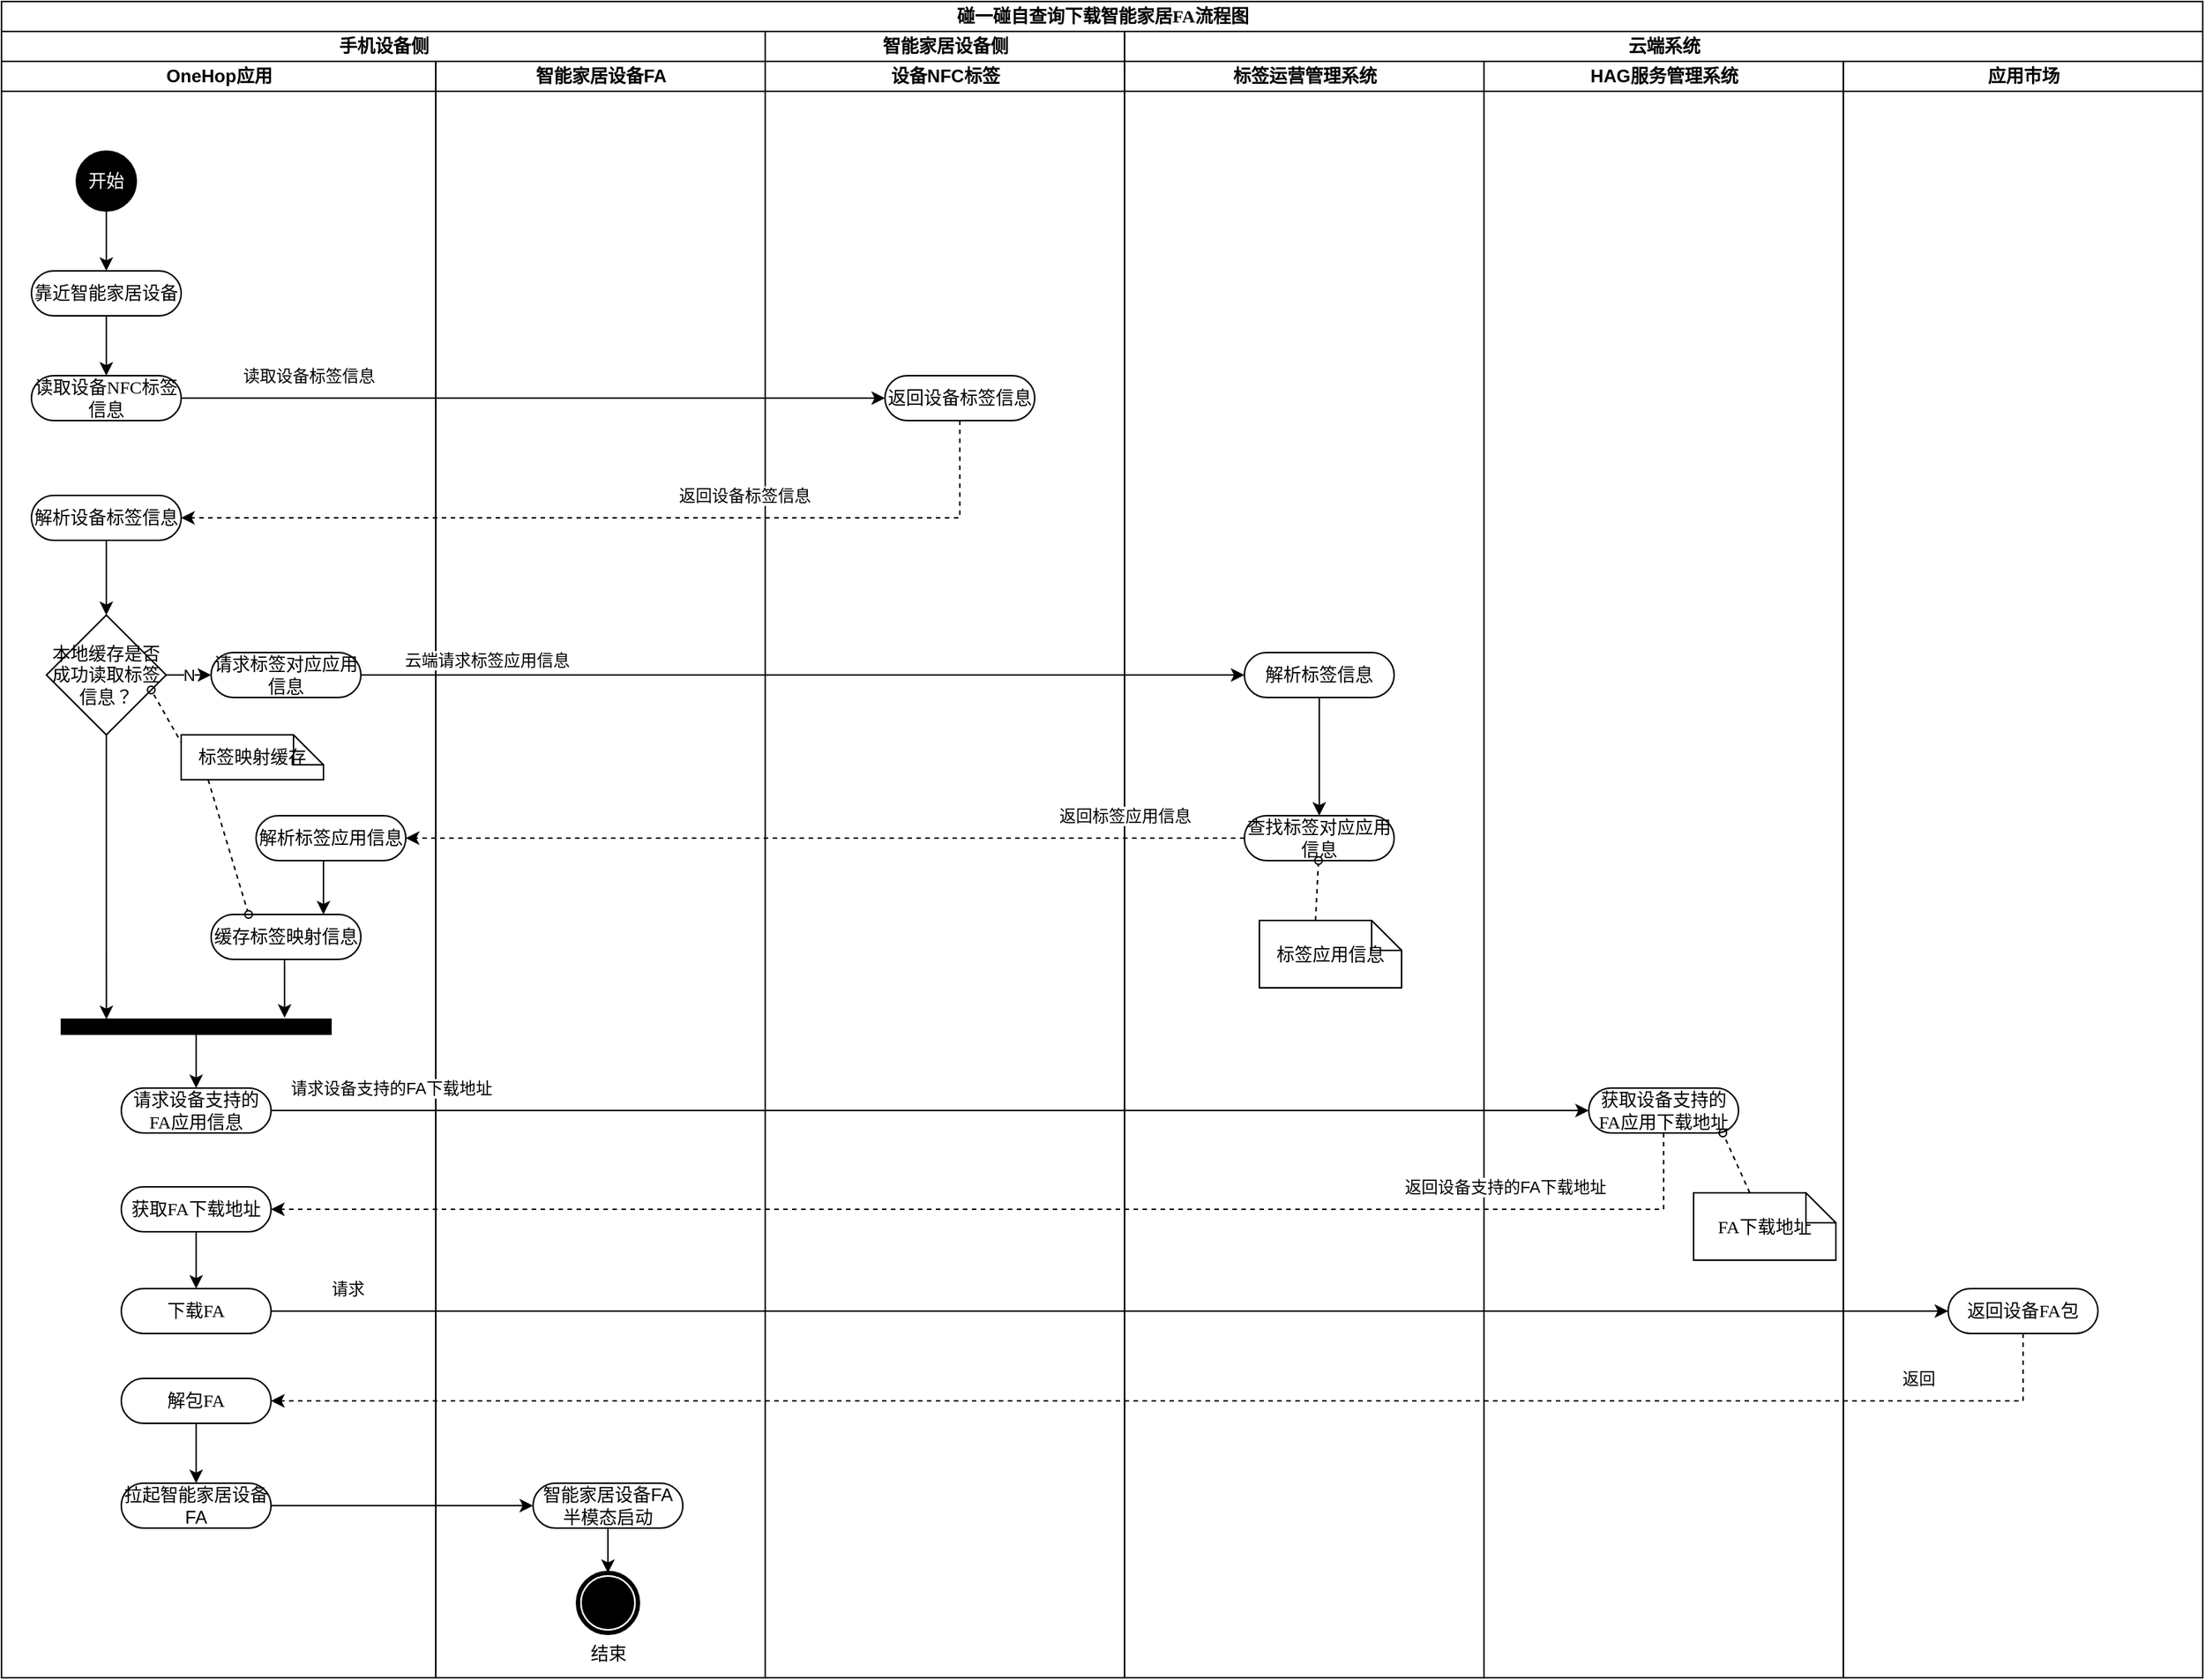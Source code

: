 <mxfile version="13.4.2" type="github">
  <diagram name="Page-1" id="e7e014a7-5840-1c2e-5031-d8a46d1fe8dd">
    <mxGraphModel dx="1461" dy="745" grid="1" gridSize="10" guides="1" tooltips="1" connect="1" arrows="1" fold="1" page="1" pageScale="1" pageWidth="1169" pageHeight="826" background="#ffffff" math="0" shadow="0">
      <root>
        <mxCell id="0" />
        <mxCell id="1" parent="0" />
        <mxCell id="CxLfZUfCz9YsHEarrwwl-1" value="碰一碰自查询下载智能家居FA流程图" style="swimlane;html=1;childLayout=stackLayout;startSize=20;rounded=0;shadow=0;comic=0;labelBackgroundColor=none;strokeWidth=1;fontFamily=Verdana;fontSize=12;align=center;" vertex="1" parent="1">
          <mxGeometry x="180" y="100" width="1470" height="1120" as="geometry" />
        </mxCell>
        <mxCell id="CxLfZUfCz9YsHEarrwwl-2" value="手机设备侧" style="swimlane;html=1;startSize=20;" vertex="1" parent="CxLfZUfCz9YsHEarrwwl-1">
          <mxGeometry y="20" width="510" height="1100" as="geometry" />
        </mxCell>
        <mxCell id="CxLfZUfCz9YsHEarrwwl-53" value="OneHop应用" style="swimlane;html=1;startSize=20;" vertex="1" parent="CxLfZUfCz9YsHEarrwwl-2">
          <mxGeometry y="20" width="290" height="1080" as="geometry" />
        </mxCell>
        <mxCell id="CxLfZUfCz9YsHEarrwwl-62" style="edgeStyle=orthogonalEdgeStyle;rounded=0;orthogonalLoop=1;jettySize=auto;html=1;exitX=0.5;exitY=1;exitDx=0;exitDy=0;entryX=0.5;entryY=0;entryDx=0;entryDy=0;" edge="1" parent="CxLfZUfCz9YsHEarrwwl-53" source="CxLfZUfCz9YsHEarrwwl-59" target="CxLfZUfCz9YsHEarrwwl-60">
          <mxGeometry relative="1" as="geometry" />
        </mxCell>
        <mxCell id="CxLfZUfCz9YsHEarrwwl-74" value="N" style="edgeStyle=orthogonalEdgeStyle;rounded=0;orthogonalLoop=1;jettySize=auto;html=1;exitX=1;exitY=0.5;exitDx=0;exitDy=0;" edge="1" parent="CxLfZUfCz9YsHEarrwwl-53" source="CxLfZUfCz9YsHEarrwwl-70" target="CxLfZUfCz9YsHEarrwwl-72">
          <mxGeometry relative="1" as="geometry" />
        </mxCell>
        <mxCell id="CxLfZUfCz9YsHEarrwwl-99" value="" style="edgeStyle=orthogonalEdgeStyle;rounded=0;orthogonalLoop=1;jettySize=auto;html=1;entryX=0.167;entryY=0;entryDx=0;entryDy=0;entryPerimeter=0;" edge="1" parent="CxLfZUfCz9YsHEarrwwl-53" source="CxLfZUfCz9YsHEarrwwl-70" target="CxLfZUfCz9YsHEarrwwl-96">
          <mxGeometry relative="1" as="geometry">
            <mxPoint x="70" y="530" as="targetPoint" />
          </mxGeometry>
        </mxCell>
        <mxCell id="CxLfZUfCz9YsHEarrwwl-70" value="本地缓存是否成功读取标签信息？" style="rhombus;whiteSpace=wrap;html=1;" vertex="1" parent="CxLfZUfCz9YsHEarrwwl-53">
          <mxGeometry x="30" y="370" width="80" height="80" as="geometry" />
        </mxCell>
        <mxCell id="CxLfZUfCz9YsHEarrwwl-59" value="&lt;font color=&quot;#ffffff&quot;&gt;开始&lt;/font&gt;" style="ellipse;whiteSpace=wrap;html=1;rounded=0;shadow=0;comic=0;labelBackgroundColor=none;strokeWidth=1;fillColor=#000000;fontFamily=Verdana;fontSize=12;align=center;" vertex="1" parent="CxLfZUfCz9YsHEarrwwl-53">
          <mxGeometry x="50" y="60" width="40" height="40" as="geometry" />
        </mxCell>
        <mxCell id="CxLfZUfCz9YsHEarrwwl-65" style="edgeStyle=orthogonalEdgeStyle;rounded=0;orthogonalLoop=1;jettySize=auto;html=1;exitX=0.5;exitY=1;exitDx=0;exitDy=0;" edge="1" parent="CxLfZUfCz9YsHEarrwwl-53" source="CxLfZUfCz9YsHEarrwwl-60" target="CxLfZUfCz9YsHEarrwwl-64">
          <mxGeometry relative="1" as="geometry" />
        </mxCell>
        <mxCell id="CxLfZUfCz9YsHEarrwwl-60" value="靠近智能家居设备" style="rounded=1;whiteSpace=wrap;html=1;shadow=0;comic=0;labelBackgroundColor=none;strokeWidth=1;fontFamily=Verdana;fontSize=12;align=center;arcSize=50;" vertex="1" parent="CxLfZUfCz9YsHEarrwwl-53">
          <mxGeometry x="20" y="140" width="100" height="30" as="geometry" />
        </mxCell>
        <mxCell id="CxLfZUfCz9YsHEarrwwl-64" value="读取设备NFC标签信息" style="rounded=1;whiteSpace=wrap;html=1;shadow=0;comic=0;labelBackgroundColor=none;strokeWidth=1;fontFamily=Verdana;fontSize=12;align=center;arcSize=50;" vertex="1" parent="CxLfZUfCz9YsHEarrwwl-53">
          <mxGeometry x="20" y="210" width="100" height="30" as="geometry" />
        </mxCell>
        <mxCell id="CxLfZUfCz9YsHEarrwwl-73" style="edgeStyle=orthogonalEdgeStyle;rounded=0;orthogonalLoop=1;jettySize=auto;html=1;exitX=0.5;exitY=1;exitDx=0;exitDy=0;entryX=0.5;entryY=0;entryDx=0;entryDy=0;" edge="1" parent="CxLfZUfCz9YsHEarrwwl-53" source="CxLfZUfCz9YsHEarrwwl-67" target="CxLfZUfCz9YsHEarrwwl-70">
          <mxGeometry relative="1" as="geometry" />
        </mxCell>
        <mxCell id="CxLfZUfCz9YsHEarrwwl-67" value="解析设备标签信息" style="rounded=1;whiteSpace=wrap;html=1;shadow=0;comic=0;labelBackgroundColor=none;strokeWidth=1;fontFamily=Verdana;fontSize=12;align=center;arcSize=50;" vertex="1" parent="CxLfZUfCz9YsHEarrwwl-53">
          <mxGeometry x="20" y="290" width="100" height="30" as="geometry" />
        </mxCell>
        <mxCell id="CxLfZUfCz9YsHEarrwwl-87" style="edgeStyle=none;rounded=0;html=1;dashed=1;labelBackgroundColor=none;startArrow=none;startFill=0;startSize=5;endArrow=oval;endFill=0;endSize=5;jettySize=auto;orthogonalLoop=1;strokeWidth=1;fontFamily=Verdana;fontSize=12;exitX=0.011;exitY=0.233;exitDx=0;exitDy=0;exitPerimeter=0;entryX=0.875;entryY=0.625;entryDx=0;entryDy=0;entryPerimeter=0;" edge="1" parent="CxLfZUfCz9YsHEarrwwl-53" source="CxLfZUfCz9YsHEarrwwl-86" target="CxLfZUfCz9YsHEarrwwl-70">
          <mxGeometry relative="1" as="geometry">
            <mxPoint x="80" y="425" as="sourcePoint" />
            <mxPoint x="100" y="430" as="targetPoint" />
          </mxGeometry>
        </mxCell>
        <mxCell id="CxLfZUfCz9YsHEarrwwl-93" value="请求设备支持的FA应用信息" style="rounded=1;whiteSpace=wrap;html=1;shadow=0;comic=0;labelBackgroundColor=none;strokeWidth=1;fontFamily=Verdana;fontSize=12;align=center;arcSize=50;" vertex="1" parent="CxLfZUfCz9YsHEarrwwl-53">
          <mxGeometry x="80" y="686" width="100" height="30" as="geometry" />
        </mxCell>
        <mxCell id="CxLfZUfCz9YsHEarrwwl-113" style="edgeStyle=orthogonalEdgeStyle;rounded=0;orthogonalLoop=1;jettySize=auto;html=1;exitX=0.5;exitY=1;exitDx=0;exitDy=0;entryX=0.5;entryY=0;entryDx=0;entryDy=0;" edge="1" parent="CxLfZUfCz9YsHEarrwwl-53" source="CxLfZUfCz9YsHEarrwwl-106" target="CxLfZUfCz9YsHEarrwwl-111">
          <mxGeometry relative="1" as="geometry" />
        </mxCell>
        <mxCell id="CxLfZUfCz9YsHEarrwwl-106" value="获取FA下载地址" style="rounded=1;whiteSpace=wrap;html=1;shadow=0;comic=0;labelBackgroundColor=none;strokeWidth=1;fontFamily=Verdana;fontSize=12;align=center;arcSize=50;" vertex="1" parent="CxLfZUfCz9YsHEarrwwl-53">
          <mxGeometry x="80" y="752" width="100" height="30" as="geometry" />
        </mxCell>
        <mxCell id="CxLfZUfCz9YsHEarrwwl-111" value="下载FA" style="rounded=1;whiteSpace=wrap;html=1;shadow=0;comic=0;labelBackgroundColor=none;strokeWidth=1;fontFamily=Verdana;fontSize=12;align=center;arcSize=50;" vertex="1" parent="CxLfZUfCz9YsHEarrwwl-53">
          <mxGeometry x="80" y="820" width="100" height="30" as="geometry" />
        </mxCell>
        <mxCell id="CxLfZUfCz9YsHEarrwwl-122" style="edgeStyle=orthogonalEdgeStyle;rounded=0;orthogonalLoop=1;jettySize=auto;html=1;exitX=0.5;exitY=1;exitDx=0;exitDy=0;entryX=0.5;entryY=0;entryDx=0;entryDy=0;" edge="1" parent="CxLfZUfCz9YsHEarrwwl-53" source="CxLfZUfCz9YsHEarrwwl-114" target="CxLfZUfCz9YsHEarrwwl-115">
          <mxGeometry relative="1" as="geometry" />
        </mxCell>
        <mxCell id="CxLfZUfCz9YsHEarrwwl-114" value="解包FA" style="rounded=1;whiteSpace=wrap;html=1;shadow=0;comic=0;labelBackgroundColor=none;strokeWidth=1;fontFamily=Verdana;fontSize=12;align=center;arcSize=50;" vertex="1" parent="CxLfZUfCz9YsHEarrwwl-53">
          <mxGeometry x="80" y="880" width="100" height="30" as="geometry" />
        </mxCell>
        <mxCell id="CxLfZUfCz9YsHEarrwwl-115" value="&lt;span style=&quot;font-family: helvetica;&quot;&gt;拉起智能家居设备FA&lt;/span&gt;" style="rounded=1;whiteSpace=wrap;html=1;shadow=0;comic=0;labelBackgroundColor=none;strokeWidth=1;fontFamily=Verdana;fontSize=12;align=center;arcSize=50;fontStyle=0" vertex="1" parent="CxLfZUfCz9YsHEarrwwl-53">
          <mxGeometry x="80" y="950" width="100" height="30" as="geometry" />
        </mxCell>
        <mxCell id="CxLfZUfCz9YsHEarrwwl-86" value="标签映射缓存" style="shape=note;whiteSpace=wrap;html=1;rounded=0;shadow=0;comic=0;labelBackgroundColor=none;strokeWidth=1;fontFamily=Verdana;fontSize=12;align=center;size=20;" vertex="1" parent="CxLfZUfCz9YsHEarrwwl-53">
          <mxGeometry x="120" y="450" width="95" height="30" as="geometry" />
        </mxCell>
        <mxCell id="CxLfZUfCz9YsHEarrwwl-101" style="edgeStyle=orthogonalEdgeStyle;rounded=0;orthogonalLoop=1;jettySize=auto;html=1;exitX=0.5;exitY=1;exitDx=0;exitDy=0;entryX=0.5;entryY=0;entryDx=0;entryDy=0;" edge="1" parent="CxLfZUfCz9YsHEarrwwl-53" source="CxLfZUfCz9YsHEarrwwl-96" target="CxLfZUfCz9YsHEarrwwl-93">
          <mxGeometry relative="1" as="geometry" />
        </mxCell>
        <mxCell id="CxLfZUfCz9YsHEarrwwl-96" value="" style="whiteSpace=wrap;html=1;rounded=0;shadow=0;comic=0;labelBackgroundColor=none;strokeWidth=1;fillColor=#000000;fontFamily=Verdana;fontSize=12;align=center;rotation=0;" vertex="1" parent="CxLfZUfCz9YsHEarrwwl-53">
          <mxGeometry x="40" y="640" width="180" height="10" as="geometry" />
        </mxCell>
        <mxCell id="CxLfZUfCz9YsHEarrwwl-100" style="edgeStyle=orthogonalEdgeStyle;rounded=0;orthogonalLoop=1;jettySize=auto;html=1;exitX=0.5;exitY=1;exitDx=0;exitDy=0;entryX=0.828;entryY=-0.1;entryDx=0;entryDy=0;entryPerimeter=0;" edge="1" parent="CxLfZUfCz9YsHEarrwwl-53" source="CxLfZUfCz9YsHEarrwwl-88" target="CxLfZUfCz9YsHEarrwwl-96">
          <mxGeometry relative="1" as="geometry" />
        </mxCell>
        <mxCell id="CxLfZUfCz9YsHEarrwwl-88" value="缓存标签映射信息" style="rounded=1;whiteSpace=wrap;html=1;shadow=0;comic=0;labelBackgroundColor=none;strokeWidth=1;fontFamily=Verdana;fontSize=12;align=center;arcSize=50;" vertex="1" parent="CxLfZUfCz9YsHEarrwwl-53">
          <mxGeometry x="140" y="570" width="100" height="30" as="geometry" />
        </mxCell>
        <mxCell id="CxLfZUfCz9YsHEarrwwl-72" value="请求标签对应应用信息" style="rounded=1;whiteSpace=wrap;html=1;shadow=0;comic=0;labelBackgroundColor=none;strokeWidth=1;fontFamily=Verdana;fontSize=12;align=center;arcSize=50;" vertex="1" parent="CxLfZUfCz9YsHEarrwwl-53">
          <mxGeometry x="140" y="395" width="100" height="30" as="geometry" />
        </mxCell>
        <mxCell id="CxLfZUfCz9YsHEarrwwl-89" style="edgeStyle=none;rounded=0;html=1;dashed=1;labelBackgroundColor=none;startArrow=none;startFill=0;startSize=5;endArrow=oval;endFill=0;endSize=5;jettySize=auto;orthogonalLoop=1;strokeWidth=1;fontFamily=Verdana;fontSize=12;entryX=0.25;entryY=0;entryDx=0;entryDy=0;" edge="1" parent="CxLfZUfCz9YsHEarrwwl-53" target="CxLfZUfCz9YsHEarrwwl-88">
          <mxGeometry relative="1" as="geometry">
            <mxPoint x="138" y="480" as="sourcePoint" />
            <mxPoint x="110" y="430" as="targetPoint" />
          </mxGeometry>
        </mxCell>
        <mxCell id="CxLfZUfCz9YsHEarrwwl-90" style="edgeStyle=orthogonalEdgeStyle;rounded=0;orthogonalLoop=1;jettySize=auto;html=1;exitX=0.5;exitY=1;exitDx=0;exitDy=0;entryX=0.75;entryY=0;entryDx=0;entryDy=0;" edge="1" parent="CxLfZUfCz9YsHEarrwwl-53" source="CxLfZUfCz9YsHEarrwwl-80" target="CxLfZUfCz9YsHEarrwwl-88">
          <mxGeometry relative="1" as="geometry" />
        </mxCell>
        <mxCell id="CxLfZUfCz9YsHEarrwwl-80" value="解析标签应用信息" style="rounded=1;whiteSpace=wrap;html=1;shadow=0;comic=0;labelBackgroundColor=none;strokeWidth=1;fontFamily=Verdana;fontSize=12;align=center;arcSize=50;" vertex="1" parent="CxLfZUfCz9YsHEarrwwl-53">
          <mxGeometry x="170" y="504" width="100" height="30" as="geometry" />
        </mxCell>
        <mxCell id="CxLfZUfCz9YsHEarrwwl-54" value="智能家居设备FA" style="swimlane;html=1;startSize=20;" vertex="1" parent="CxLfZUfCz9YsHEarrwwl-2">
          <mxGeometry x="290" y="20" width="220" height="1080" as="geometry" />
        </mxCell>
        <mxCell id="CxLfZUfCz9YsHEarrwwl-124" style="edgeStyle=orthogonalEdgeStyle;rounded=0;orthogonalLoop=1;jettySize=auto;html=1;exitX=0.5;exitY=1;exitDx=0;exitDy=0;" edge="1" parent="CxLfZUfCz9YsHEarrwwl-54" source="CxLfZUfCz9YsHEarrwwl-117" target="CxLfZUfCz9YsHEarrwwl-119">
          <mxGeometry relative="1" as="geometry" />
        </mxCell>
        <mxCell id="CxLfZUfCz9YsHEarrwwl-117" value="&lt;span style=&quot;font-family: &amp;#34;helvetica&amp;#34;&quot;&gt;智能家居设备FA半模态启动&lt;/span&gt;" style="rounded=1;whiteSpace=wrap;html=1;shadow=0;comic=0;labelBackgroundColor=none;strokeWidth=1;fontFamily=Verdana;fontSize=12;align=center;arcSize=50;fontStyle=0" vertex="1" parent="CxLfZUfCz9YsHEarrwwl-54">
          <mxGeometry x="65" y="950" width="100" height="30" as="geometry" />
        </mxCell>
        <mxCell id="CxLfZUfCz9YsHEarrwwl-119" value="结束" style="shape=mxgraph.bpmn.shape;html=1;verticalLabelPosition=bottom;labelBackgroundColor=#ffffff;verticalAlign=top;perimeter=ellipsePerimeter;outline=end;symbol=terminate;rounded=0;shadow=0;comic=0;strokeWidth=1;fontFamily=Verdana;fontSize=12;align=center;" vertex="1" parent="CxLfZUfCz9YsHEarrwwl-54">
          <mxGeometry x="95" y="1010" width="40" height="40" as="geometry" />
        </mxCell>
        <mxCell id="CxLfZUfCz9YsHEarrwwl-123" style="edgeStyle=orthogonalEdgeStyle;rounded=0;orthogonalLoop=1;jettySize=auto;html=1;exitX=1;exitY=0.5;exitDx=0;exitDy=0;" edge="1" parent="CxLfZUfCz9YsHEarrwwl-2" source="CxLfZUfCz9YsHEarrwwl-115" target="CxLfZUfCz9YsHEarrwwl-117">
          <mxGeometry relative="1" as="geometry" />
        </mxCell>
        <mxCell id="CxLfZUfCz9YsHEarrwwl-5" value="智能家居设备侧" style="swimlane;html=1;startSize=20;" vertex="1" parent="CxLfZUfCz9YsHEarrwwl-1">
          <mxGeometry x="510" y="20" width="240" height="1100" as="geometry" />
        </mxCell>
        <mxCell id="CxLfZUfCz9YsHEarrwwl-44" value="设备NFC标签" style="swimlane;html=1;startSize=20;" vertex="1" parent="CxLfZUfCz9YsHEarrwwl-5">
          <mxGeometry y="20" width="240" height="1080" as="geometry" />
        </mxCell>
        <mxCell id="CxLfZUfCz9YsHEarrwwl-61" value="返回设备标签信息" style="rounded=1;whiteSpace=wrap;html=1;shadow=0;comic=0;labelBackgroundColor=none;strokeWidth=1;fontFamily=Verdana;fontSize=12;align=center;arcSize=50;" vertex="1" parent="CxLfZUfCz9YsHEarrwwl-44">
          <mxGeometry x="80" y="210" width="100" height="30" as="geometry" />
        </mxCell>
        <mxCell id="CxLfZUfCz9YsHEarrwwl-66" style="edgeStyle=orthogonalEdgeStyle;rounded=0;orthogonalLoop=1;jettySize=auto;html=1;exitX=1;exitY=0.5;exitDx=0;exitDy=0;entryX=0;entryY=0.5;entryDx=0;entryDy=0;" edge="1" parent="CxLfZUfCz9YsHEarrwwl-1" source="CxLfZUfCz9YsHEarrwwl-64" target="CxLfZUfCz9YsHEarrwwl-61">
          <mxGeometry relative="1" as="geometry" />
        </mxCell>
        <mxCell id="CxLfZUfCz9YsHEarrwwl-84" value="读取设备标签信息" style="edgeLabel;html=1;align=center;verticalAlign=middle;resizable=0;points=[];" vertex="1" connectable="0" parent="CxLfZUfCz9YsHEarrwwl-66">
          <mxGeometry x="-0.682" relative="1" as="geometry">
            <mxPoint x="10" y="-15" as="offset" />
          </mxGeometry>
        </mxCell>
        <mxCell id="CxLfZUfCz9YsHEarrwwl-68" style="edgeStyle=orthogonalEdgeStyle;rounded=0;orthogonalLoop=1;jettySize=auto;html=1;exitX=0.5;exitY=1;exitDx=0;exitDy=0;entryX=1;entryY=0.5;entryDx=0;entryDy=0;dashed=1;" edge="1" parent="CxLfZUfCz9YsHEarrwwl-1" source="CxLfZUfCz9YsHEarrwwl-61" target="CxLfZUfCz9YsHEarrwwl-67">
          <mxGeometry relative="1" as="geometry" />
        </mxCell>
        <mxCell id="CxLfZUfCz9YsHEarrwwl-83" value="返回设备标签信息" style="edgeLabel;html=1;align=center;verticalAlign=middle;resizable=0;points=[];" vertex="1" connectable="0" parent="CxLfZUfCz9YsHEarrwwl-68">
          <mxGeometry x="-0.031" y="2" relative="1" as="geometry">
            <mxPoint x="74" y="-17" as="offset" />
          </mxGeometry>
        </mxCell>
        <mxCell id="CxLfZUfCz9YsHEarrwwl-75" style="edgeStyle=orthogonalEdgeStyle;rounded=0;orthogonalLoop=1;jettySize=auto;html=1;exitX=1;exitY=0.5;exitDx=0;exitDy=0;entryX=0;entryY=0.5;entryDx=0;entryDy=0;" edge="1" parent="CxLfZUfCz9YsHEarrwwl-1" source="CxLfZUfCz9YsHEarrwwl-72" target="CxLfZUfCz9YsHEarrwwl-71">
          <mxGeometry relative="1" as="geometry" />
        </mxCell>
        <mxCell id="CxLfZUfCz9YsHEarrwwl-85" value="云端请求标签应用信息" style="edgeLabel;html=1;align=center;verticalAlign=middle;resizable=0;points=[];" vertex="1" connectable="0" parent="CxLfZUfCz9YsHEarrwwl-75">
          <mxGeometry x="-0.815" relative="1" as="geometry">
            <mxPoint x="29" y="-10" as="offset" />
          </mxGeometry>
        </mxCell>
        <mxCell id="CxLfZUfCz9YsHEarrwwl-33" value="云端系统" style="swimlane;html=1;startSize=20;" vertex="1" parent="CxLfZUfCz9YsHEarrwwl-1">
          <mxGeometry x="750" y="20" width="720" height="1100" as="geometry" />
        </mxCell>
        <mxCell id="CxLfZUfCz9YsHEarrwwl-57" value="标签运营管理系统" style="swimlane;html=1;startSize=20;" vertex="1" parent="CxLfZUfCz9YsHEarrwwl-33">
          <mxGeometry y="20" width="240" height="1080" as="geometry" />
        </mxCell>
        <mxCell id="CxLfZUfCz9YsHEarrwwl-77" value="查找标签对应应用信息" style="rounded=1;whiteSpace=wrap;html=1;shadow=0;comic=0;labelBackgroundColor=none;strokeWidth=1;fontFamily=Verdana;fontSize=12;align=center;arcSize=50;" vertex="1" parent="CxLfZUfCz9YsHEarrwwl-57">
          <mxGeometry x="80" y="504" width="100" height="30" as="geometry" />
        </mxCell>
        <mxCell id="CxLfZUfCz9YsHEarrwwl-78" style="edgeStyle=orthogonalEdgeStyle;rounded=0;orthogonalLoop=1;jettySize=auto;html=1;exitX=0.5;exitY=1;exitDx=0;exitDy=0;entryX=0.5;entryY=0;entryDx=0;entryDy=0;" edge="1" parent="CxLfZUfCz9YsHEarrwwl-57" source="CxLfZUfCz9YsHEarrwwl-71" target="CxLfZUfCz9YsHEarrwwl-77">
          <mxGeometry relative="1" as="geometry" />
        </mxCell>
        <mxCell id="CxLfZUfCz9YsHEarrwwl-71" value="解析标签信息" style="rounded=1;whiteSpace=wrap;html=1;shadow=0;comic=0;labelBackgroundColor=none;strokeWidth=1;fontFamily=Verdana;fontSize=12;align=center;arcSize=50;" vertex="1" parent="CxLfZUfCz9YsHEarrwwl-57">
          <mxGeometry x="80" y="395" width="100" height="30" as="geometry" />
        </mxCell>
        <mxCell id="CxLfZUfCz9YsHEarrwwl-79" style="edgeStyle=none;rounded=0;html=1;dashed=1;labelBackgroundColor=none;startArrow=none;startFill=0;startSize=5;endArrow=oval;endFill=0;endSize=5;jettySize=auto;orthogonalLoop=1;strokeWidth=1;fontFamily=Verdana;fontSize=12;exitX=0;exitY=0;exitDx=37.5;exitDy=0;exitPerimeter=0;" edge="1" parent="CxLfZUfCz9YsHEarrwwl-57" source="CxLfZUfCz9YsHEarrwwl-76">
          <mxGeometry relative="1" as="geometry">
            <mxPoint x="130" y="612" as="sourcePoint" />
            <mxPoint x="129.5" y="534" as="targetPoint" />
          </mxGeometry>
        </mxCell>
        <mxCell id="CxLfZUfCz9YsHEarrwwl-76" value="标签应用信息" style="shape=note;whiteSpace=wrap;html=1;rounded=0;shadow=0;comic=0;labelBackgroundColor=none;strokeWidth=1;fontFamily=Verdana;fontSize=12;align=center;size=20;" vertex="1" parent="CxLfZUfCz9YsHEarrwwl-57">
          <mxGeometry x="90" y="574" width="95" height="45" as="geometry" />
        </mxCell>
        <mxCell id="CxLfZUfCz9YsHEarrwwl-56" value="HAG服务管理系统" style="swimlane;html=1;startSize=20;" vertex="1" parent="CxLfZUfCz9YsHEarrwwl-33">
          <mxGeometry x="240" y="20" width="240" height="1080" as="geometry" />
        </mxCell>
        <mxCell id="CxLfZUfCz9YsHEarrwwl-102" value="获取设备支持的FA应用下载地址" style="rounded=1;whiteSpace=wrap;html=1;shadow=0;comic=0;labelBackgroundColor=none;strokeWidth=1;fontFamily=Verdana;fontSize=12;align=center;arcSize=50;" vertex="1" parent="CxLfZUfCz9YsHEarrwwl-56">
          <mxGeometry x="70" y="686" width="100" height="30" as="geometry" />
        </mxCell>
        <mxCell id="CxLfZUfCz9YsHEarrwwl-104" style="edgeStyle=none;rounded=0;html=1;dashed=1;labelBackgroundColor=none;startArrow=none;startFill=0;startSize=5;endArrow=oval;endFill=0;endSize=5;jettySize=auto;orthogonalLoop=1;strokeWidth=1;fontFamily=Verdana;fontSize=12;exitX=0;exitY=0;exitDx=37.5;exitDy=0;exitPerimeter=0;" edge="1" parent="CxLfZUfCz9YsHEarrwwl-56" source="CxLfZUfCz9YsHEarrwwl-105">
          <mxGeometry relative="1" as="geometry">
            <mxPoint x="-770" y="654" as="sourcePoint" />
            <mxPoint x="159.5" y="716" as="targetPoint" />
          </mxGeometry>
        </mxCell>
        <mxCell id="CxLfZUfCz9YsHEarrwwl-105" value="FA下载地址" style="shape=note;whiteSpace=wrap;html=1;rounded=0;shadow=0;comic=0;labelBackgroundColor=none;strokeWidth=1;fontFamily=Verdana;fontSize=12;align=center;size=20;" vertex="1" parent="CxLfZUfCz9YsHEarrwwl-56">
          <mxGeometry x="140" y="756" width="95" height="45" as="geometry" />
        </mxCell>
        <mxCell id="CxLfZUfCz9YsHEarrwwl-58" value="应用市场" style="swimlane;html=1;startSize=20;" vertex="1" parent="CxLfZUfCz9YsHEarrwwl-33">
          <mxGeometry x="480" y="20" width="240" height="1080" as="geometry" />
        </mxCell>
        <mxCell id="CxLfZUfCz9YsHEarrwwl-110" value="返回设备FA包" style="rounded=1;whiteSpace=wrap;html=1;shadow=0;comic=0;labelBackgroundColor=none;strokeWidth=1;fontFamily=Verdana;fontSize=12;align=center;arcSize=50;" vertex="1" parent="CxLfZUfCz9YsHEarrwwl-58">
          <mxGeometry x="70" y="820" width="100" height="30" as="geometry" />
        </mxCell>
        <mxCell id="CxLfZUfCz9YsHEarrwwl-81" style="edgeStyle=orthogonalEdgeStyle;rounded=0;orthogonalLoop=1;jettySize=auto;html=1;exitX=0;exitY=0.5;exitDx=0;exitDy=0;entryX=1;entryY=0.5;entryDx=0;entryDy=0;dashed=1;" edge="1" parent="CxLfZUfCz9YsHEarrwwl-1" source="CxLfZUfCz9YsHEarrwwl-77" target="CxLfZUfCz9YsHEarrwwl-80">
          <mxGeometry relative="1" as="geometry" />
        </mxCell>
        <mxCell id="CxLfZUfCz9YsHEarrwwl-82" value="返回标签应用信息" style="edgeLabel;html=1;align=center;verticalAlign=middle;resizable=0;points=[];" vertex="1" connectable="0" parent="CxLfZUfCz9YsHEarrwwl-81">
          <mxGeometry x="-0.2" y="2" relative="1" as="geometry">
            <mxPoint x="144" y="-17" as="offset" />
          </mxGeometry>
        </mxCell>
        <mxCell id="CxLfZUfCz9YsHEarrwwl-103" style="edgeStyle=orthogonalEdgeStyle;rounded=0;orthogonalLoop=1;jettySize=auto;html=1;exitX=1;exitY=0.5;exitDx=0;exitDy=0;entryX=0;entryY=0.5;entryDx=0;entryDy=0;" edge="1" parent="CxLfZUfCz9YsHEarrwwl-1" source="CxLfZUfCz9YsHEarrwwl-93" target="CxLfZUfCz9YsHEarrwwl-102">
          <mxGeometry relative="1" as="geometry" />
        </mxCell>
        <mxCell id="CxLfZUfCz9YsHEarrwwl-108" value="请求设备支持的FA下载地址" style="edgeLabel;html=1;align=center;verticalAlign=middle;resizable=0;points=[];" vertex="1" connectable="0" parent="CxLfZUfCz9YsHEarrwwl-103">
          <mxGeometry x="-0.811" y="2" relative="1" as="geometry">
            <mxPoint x="-3" y="-13" as="offset" />
          </mxGeometry>
        </mxCell>
        <mxCell id="CxLfZUfCz9YsHEarrwwl-107" style="edgeStyle=orthogonalEdgeStyle;rounded=0;orthogonalLoop=1;jettySize=auto;html=1;exitX=0.5;exitY=1;exitDx=0;exitDy=0;entryX=1;entryY=0.5;entryDx=0;entryDy=0;dashed=1;" edge="1" parent="CxLfZUfCz9YsHEarrwwl-1" source="CxLfZUfCz9YsHEarrwwl-102" target="CxLfZUfCz9YsHEarrwwl-106">
          <mxGeometry relative="1" as="geometry" />
        </mxCell>
        <mxCell id="CxLfZUfCz9YsHEarrwwl-109" value="返回设备支持的FA下载地址" style="edgeLabel;html=1;align=center;verticalAlign=middle;resizable=0;points=[];" vertex="1" connectable="0" parent="CxLfZUfCz9YsHEarrwwl-107">
          <mxGeometry x="-0.555" relative="1" as="geometry">
            <mxPoint x="61" y="-15" as="offset" />
          </mxGeometry>
        </mxCell>
        <mxCell id="CxLfZUfCz9YsHEarrwwl-112" style="edgeStyle=orthogonalEdgeStyle;rounded=0;orthogonalLoop=1;jettySize=auto;html=1;exitX=1;exitY=0.5;exitDx=0;exitDy=0;entryX=0;entryY=0.5;entryDx=0;entryDy=0;" edge="1" parent="CxLfZUfCz9YsHEarrwwl-1" source="CxLfZUfCz9YsHEarrwwl-111" target="CxLfZUfCz9YsHEarrwwl-110">
          <mxGeometry relative="1" as="geometry" />
        </mxCell>
        <mxCell id="CxLfZUfCz9YsHEarrwwl-126" value="请求" style="edgeLabel;html=1;align=center;verticalAlign=middle;resizable=0;points=[];" vertex="1" connectable="0" parent="CxLfZUfCz9YsHEarrwwl-112">
          <mxGeometry x="-0.887" relative="1" as="geometry">
            <mxPoint x="-13" y="-15" as="offset" />
          </mxGeometry>
        </mxCell>
        <mxCell id="CxLfZUfCz9YsHEarrwwl-125" style="edgeStyle=orthogonalEdgeStyle;rounded=0;orthogonalLoop=1;jettySize=auto;html=1;exitX=0.5;exitY=1;exitDx=0;exitDy=0;entryX=1;entryY=0.5;entryDx=0;entryDy=0;dashed=1;" edge="1" parent="CxLfZUfCz9YsHEarrwwl-1" source="CxLfZUfCz9YsHEarrwwl-110" target="CxLfZUfCz9YsHEarrwwl-114">
          <mxGeometry relative="1" as="geometry" />
        </mxCell>
        <mxCell id="CxLfZUfCz9YsHEarrwwl-127" value="返回" style="edgeLabel;html=1;align=center;verticalAlign=middle;resizable=0;points=[];" vertex="1" connectable="0" parent="CxLfZUfCz9YsHEarrwwl-125">
          <mxGeometry x="-0.829" y="3" relative="1" as="geometry">
            <mxPoint x="-11" y="-18" as="offset" />
          </mxGeometry>
        </mxCell>
      </root>
    </mxGraphModel>
  </diagram>
</mxfile>
